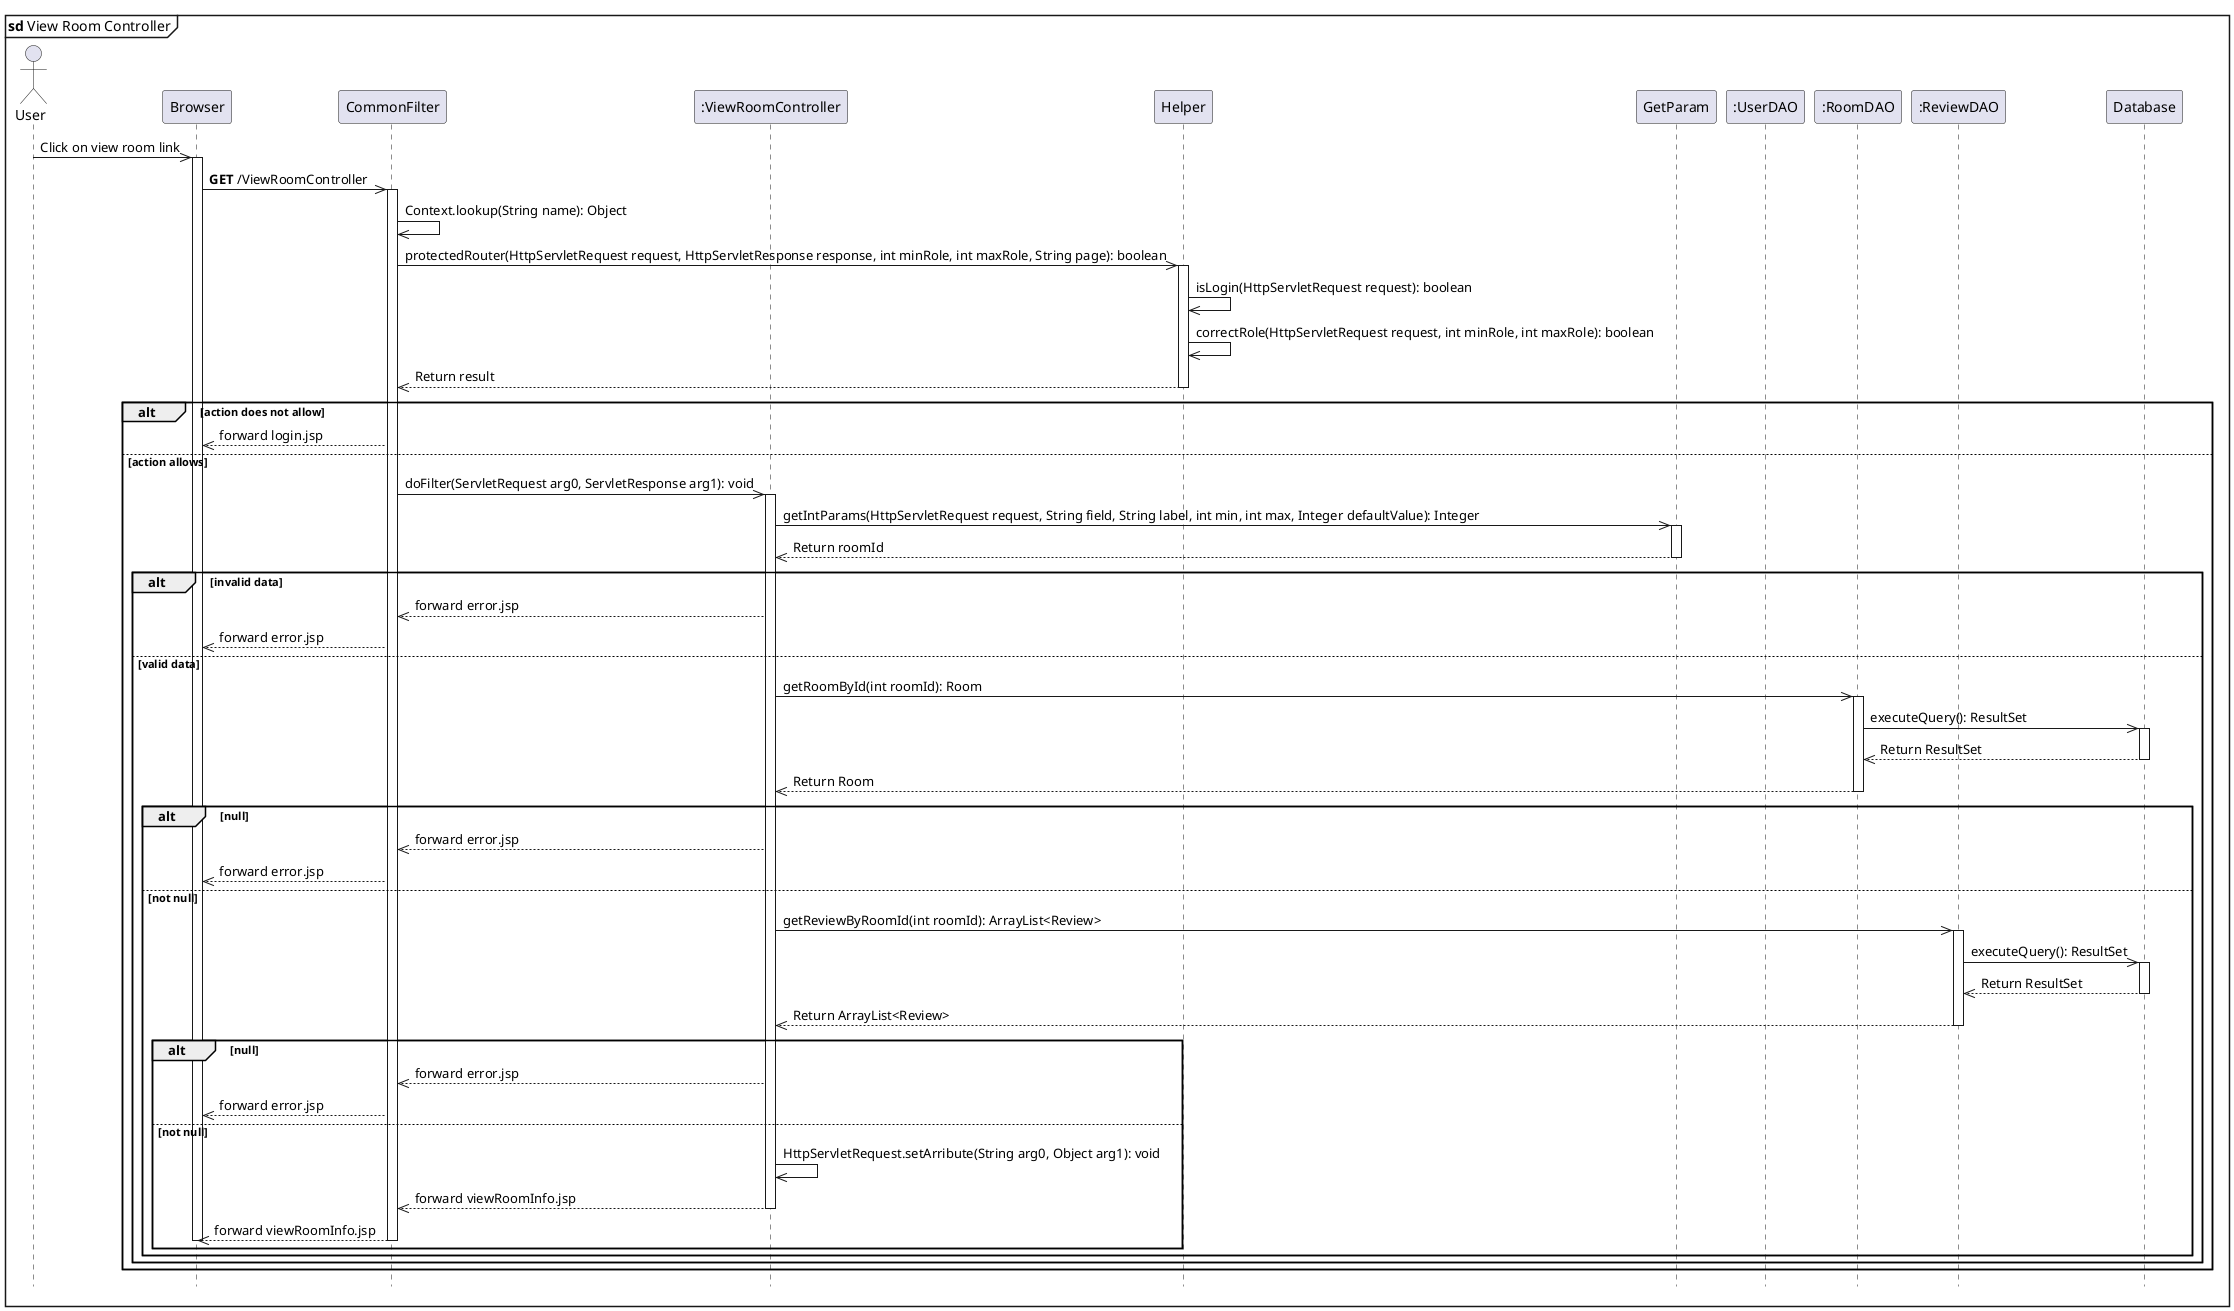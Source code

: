 @startuml
mainframe **sd** View Room Controller
hide footbox
actor User
participant "Browser" as Browser
participant "CommonFilter" as CommonFilter
participant ":ViewRoomController" as ViewRoomController
participant "Helper" as Helper
participant "GetParam" as GetParam
participant ":UserDAO" as UserDAO
participant ":RoomDAO" as RoomDAO
participant ":ReviewDAO" as ReviewDAO
participant "Database" as Database

User ->> Browser: Click on view room link
activate Browser
Browser ->> CommonFilter: **GET** /ViewRoomController
activate CommonFilter
CommonFilter ->> CommonFilter: Context.lookup(String name): Object
CommonFilter ->> Helper: protectedRouter(HttpServletRequest request, HttpServletResponse response, int minRole, int maxRole, String page): boolean
activate Helper
Helper ->> Helper: isLogin(HttpServletRequest request): boolean
Helper ->> Helper: correctRole(HttpServletRequest request, int minRole, int maxRole): boolean
Helper -->> CommonFilter: Return result
deactivate Helper

alt action does not allow
    CommonFilter -->> Browser: forward login.jsp

else action allows
    CommonFilter ->> ViewRoomController: doFilter(ServletRequest arg0, ServletResponse arg1): void
    activate ViewRoomController
    ViewRoomController ->> GetParam: getIntParams(HttpServletRequest request, String field, String label, int min, int max, Integer defaultValue): Integer
    activate GetParam
    GetParam -->> ViewRoomController: Return roomId
    deactivate GetParam

    alt invalid data
        ViewRoomController -->> CommonFilter: forward error.jsp
        CommonFilter -->> Browser: forward error.jsp
    else valid data
        ViewRoomController ->> RoomDAO: getRoomById(int roomId): Room
        activate RoomDAO
        RoomDAO ->> Database: executeQuery(): ResultSet
        activate Database
        Database -->> RoomDAO: Return ResultSet
        deactivate Database
        RoomDAO -->> ViewRoomController: Return Room
        deactivate RoomDAO

        alt null
            ViewRoomController -->> CommonFilter: forward error.jsp
            CommonFilter -->> Browser: forward error.jsp
        else not null
            ViewRoomController ->> ReviewDAO: getReviewByRoomId(int roomId): ArrayList<Review>
            activate ReviewDAO
            ReviewDAO ->> Database: executeQuery(): ResultSet
            activate Database
            Database -->> ReviewDAO: Return ResultSet
            deactivate Database
            ReviewDAO -->> ViewRoomController: Return ArrayList<Review>
            deactivate ReviewDAO

            alt null
                ViewRoomController -->> CommonFilter: forward error.jsp
                CommonFilter -->> Browser: forward error.jsp
            else not null
                ViewRoomController ->> ViewRoomController: HttpServletRequest.setArribute(String arg0, Object arg1): void
                ViewRoomController -->> CommonFilter: forward viewRoomInfo.jsp
                deactivate ViewRoomController
                CommonFilter -->> Browser: forward viewRoomInfo.jsp
                deactivate CommonFilter
                deactivate Browser
            end

        end
    end
end
@enduml